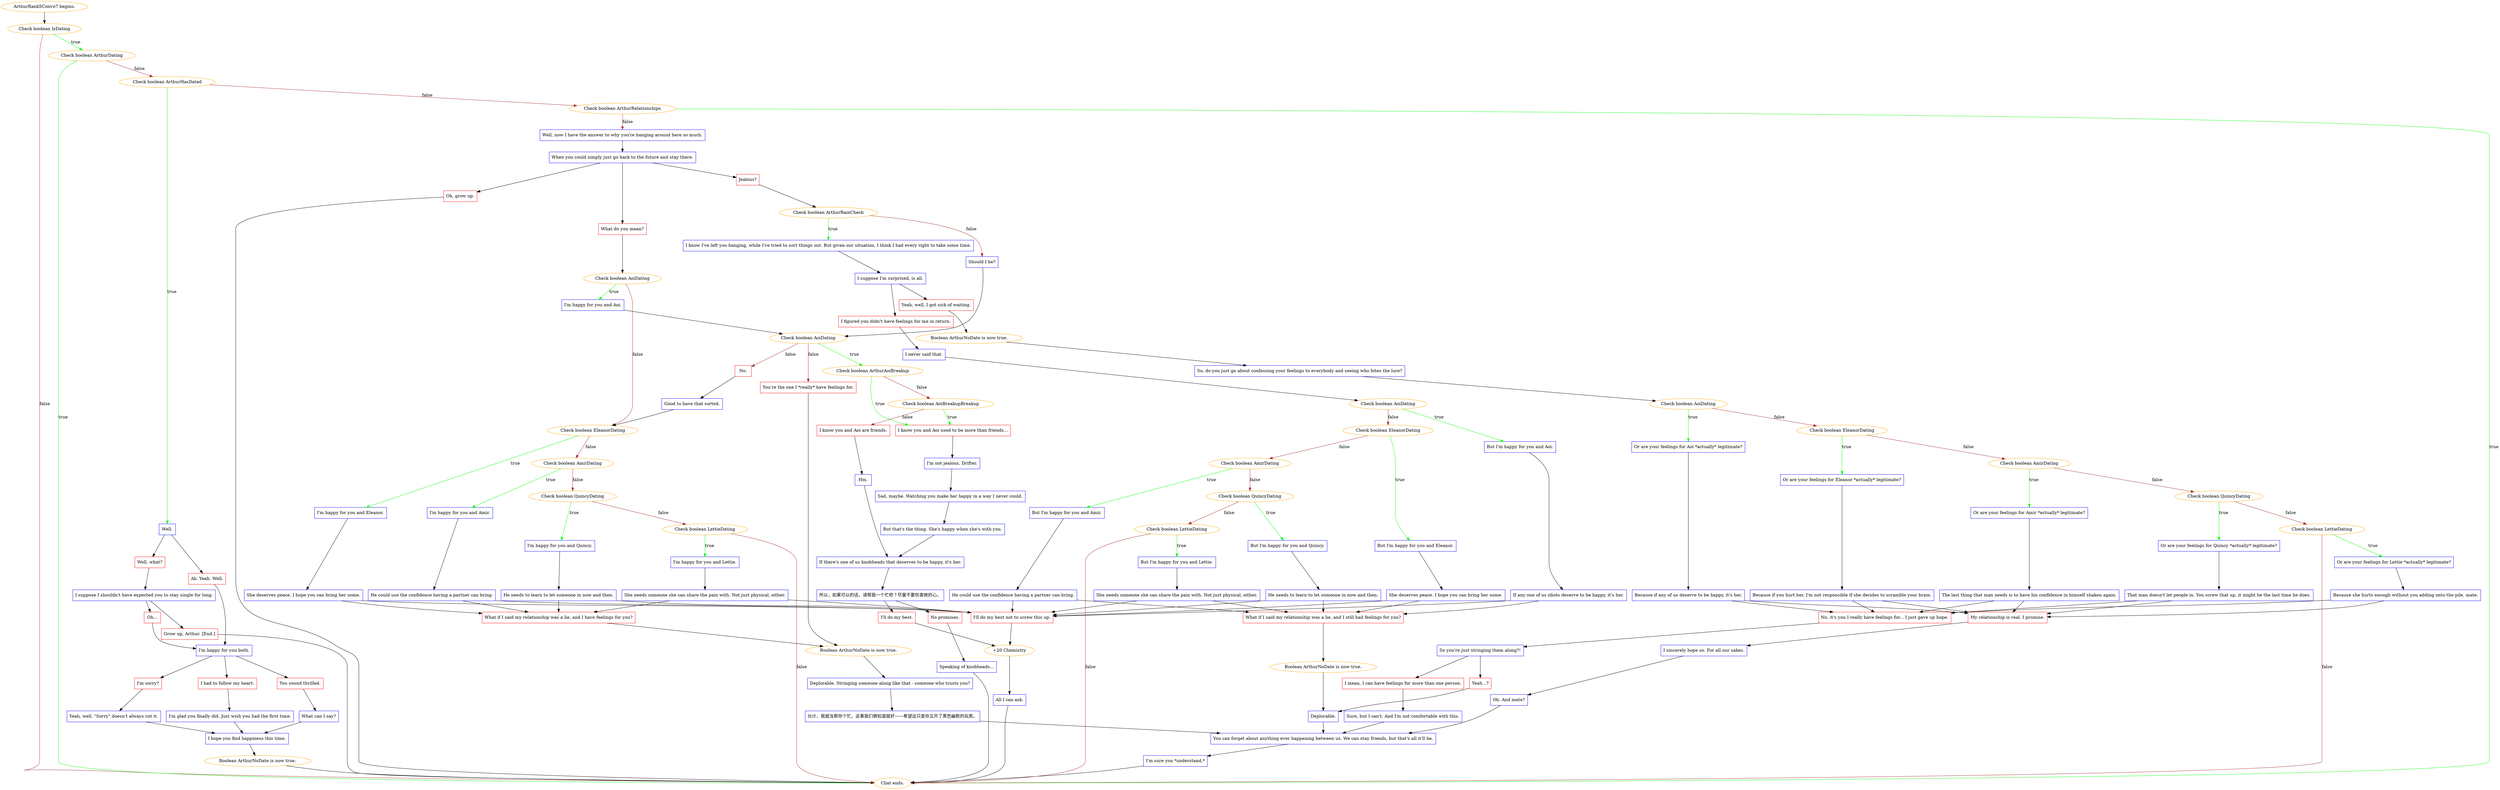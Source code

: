 digraph {
	"ArthurRank5Convo7 begins." [color=orange];
		"ArthurRank5Convo7 begins." -> j3911935762;
	j3911935762 [label="Check boolean IsDating",color=orange];
		j3911935762 -> j1255388629 [label=true,color=green];
		j3911935762 -> "Chat ends." [label=false,color=brown];
	j1255388629 [label="Check boolean ArthurDating",color=orange];
		j1255388629 -> "Chat ends." [label=true,color=green];
		j1255388629 -> j2974354709 [label=false,color=brown];
	"Chat ends." [color=orange];
	j2974354709 [label="Check boolean ArthurHasDated",color=orange];
		j2974354709 -> j323444147 [label=true,color=green];
		j2974354709 -> j3018740518 [label=false,color=brown];
	j323444147 [label="Well.",shape=box,color=blue];
		j323444147 -> j3231080057;
		j323444147 -> j3783438678;
	j3018740518 [label="Check boolean ArthurRelationships",color=orange];
		j3018740518 -> "Chat ends." [label=true,color=green];
		j3018740518 -> j26162231 [label=false,color=brown];
	j3231080057 [label="Well, what?",shape=box,color=red];
		j3231080057 -> j463475729;
	j3783438678 [label="Ah. Yeah. Well.",shape=box,color=red];
		j3783438678 -> j1087333725;
	j26162231 [label="Well, now I have the answer to why you're hanging around here so much.",shape=box,color=blue];
		j26162231 -> j1815217163;
	j463475729 [label="I suppose I shouldn't have expected you to stay single for long.",shape=box,color=blue];
		j463475729 -> j4198982627;
		j463475729 -> j618689988;
	j1087333725 [label="I'm happy for you both.",shape=box,color=blue];
		j1087333725 -> j1062521591;
		j1087333725 -> j2928340350;
		j1087333725 -> j1922475774;
	j1815217163 [label="When you could simply just go back to the future and stay there.",shape=box,color=blue];
		j1815217163 -> j227327119;
		j1815217163 -> j2156055770;
		j1815217163 -> j151920823;
	j4198982627 [label="Grow up, Arthur. [End.]",shape=box,color=red];
		j4198982627 -> "Chat ends.";
	j618689988 [label="Oh...",shape=box,color=red];
		j618689988 -> j1087333725;
	j1062521591 [label="You sound thrilled.",shape=box,color=red];
		j1062521591 -> j473641306;
	j2928340350 [label="I'm sorry?",shape=box,color=red];
		j2928340350 -> j2101633171;
	j1922475774 [label="I had to follow my heart.",shape=box,color=red];
		j1922475774 -> j454084028;
	j227327119 [label="Oh, grow up.",shape=box,color=red];
		j227327119 -> "Chat ends.";
	j2156055770 [label="Jealous?",shape=box,color=red];
		j2156055770 -> j2058511648;
	j151920823 [label="What do you mean?",shape=box,color=red];
		j151920823 -> j3561389187;
	j473641306 [label="What can I say?",shape=box,color=blue];
		j473641306 -> j228023576;
	j2101633171 [label="Yeah, well. \"Sorry\" doesn't always cut it.",shape=box,color=blue];
		j2101633171 -> j228023576;
	j454084028 [label="I'm glad you finally did. Just wish you had the first time.",shape=box,color=blue];
		j454084028 -> j228023576;
	j2058511648 [label="Check boolean ArthurRainCheck",color=orange];
		j2058511648 -> j172795182 [label=true,color=green];
		j2058511648 -> j2472178877 [label=false,color=brown];
	j3561389187 [label="Check boolean AoiDating",color=orange];
		j3561389187 -> j2594502674 [label=true,color=green];
		j3561389187 -> j1406289669 [label=false,color=brown];
	j228023576 [label="I hope you find happiness this time.",shape=box,color=blue];
		j228023576 -> j1099259750;
	j172795182 [label="I know I've left you hanging, while I've tried to sort things out. But given our situation, I think I had every right to take some time.",shape=box,color=blue];
		j172795182 -> j3463566060;
	j2472178877 [label="Should I be?",shape=box,color=blue];
		j2472178877 -> j348919812;
	j2594502674 [label="I'm happy for you and Aoi.",shape=box,color=blue];
		j2594502674 -> j348919812;
	j1406289669 [label="Check boolean EleanorDating",color=orange];
		j1406289669 -> j195546541 [label=true,color=green];
		j1406289669 -> j4136872908 [label=false,color=brown];
	j1099259750 [label="Boolean ArthurNoDate is now true.",color=orange];
		j1099259750 -> "Chat ends.";
	j3463566060 [label="I suppose I'm surprised, is all.",shape=box,color=blue];
		j3463566060 -> j3289719868;
		j3463566060 -> j2124849841;
	j348919812 [label="Check boolean AoiDating",color=orange];
		j348919812 -> j1397584998 [label=true,color=green];
		j348919812 -> j2847460936 [label=false,color=brown];
		j348919812 -> j502837221 [label=false,color=brown];
	j195546541 [label="I'm happy for you and Eleanor.",shape=box,color=blue];
		j195546541 -> j532344388;
	j4136872908 [label="Check boolean AmirDating",color=orange];
		j4136872908 -> j38904514 [label=true,color=green];
		j4136872908 -> j1375790236 [label=false,color=brown];
	j3289719868 [label="I figured you didn't have feelings for me in return.",shape=box,color=red];
		j3289719868 -> j1147174160;
	j2124849841 [label="Yeah, well, I got sick of waiting.",shape=box,color=red];
		j2124849841 -> j3633802879;
	j1397584998 [label="Check boolean ArthurAoiBreakup",color=orange];
		j1397584998 -> j1621939701 [label=true,color=green];
		j1397584998 -> j1708224800 [label=false,color=brown];
	j2847460936 [label="No.",shape=box,color=red];
		j2847460936 -> j1927563848;
	j502837221 [label="You're the one I *really* have feelings for.",shape=box,color=red];
		j502837221 -> j889215331;
	j532344388 [label="She deserves peace. I hope you can bring her some.",shape=box,color=blue];
		j532344388 -> j2579660951;
		j532344388 -> j2491694838;
	j38904514 [label="I'm happy for you and Amir.",shape=box,color=blue];
		j38904514 -> j1489820654;
	j1375790236 [label="Check boolean QuincyDating",color=orange];
		j1375790236 -> j4055519709 [label=true,color=green];
		j1375790236 -> j1522251994 [label=false,color=brown];
	j1147174160 [label="I never said that.",shape=box,color=blue];
		j1147174160 -> j1942214325;
	j3633802879 [label="Boolean ArthurNoDate is now true.",color=orange];
		j3633802879 -> j2614396109;
	j1621939701 [label="I know you and Aoi used to be more than friends...",shape=box,color=red];
		j1621939701 -> j1404679808;
	j1708224800 [label="Check boolean AoiBreakupBreakup",color=orange];
		j1708224800 -> j1621939701 [label=true,color=green];
		j1708224800 -> j2611170537 [label=false,color=brown];
	j1927563848 [label="Good to have that sorted.",shape=box,color=blue];
		j1927563848 -> j1406289669;
	j889215331 [label="Boolean ArthurNoDate is now true.",color=orange];
		j889215331 -> j3079185064;
	j2579660951 [label="I'll do my best not to screw this up.",shape=box,color=red];
		j2579660951 -> j3098934868;
	j2491694838 [label="What if I said my relationship was a lie, and I have feelings for you?",shape=box,color=red];
		j2491694838 -> j889215331;
	j1489820654 [label="He could use the confidence having a partner can bring.",shape=box,color=blue];
		j1489820654 -> j2491694838;
		j1489820654 -> j2579660951;
	j4055519709 [label="I'm happy for you and Quincy.",shape=box,color=blue];
		j4055519709 -> j2473725614;
	j1522251994 [label="Check boolean LettieDating",color=orange];
		j1522251994 -> j2106729163 [label=true,color=green];
		j1522251994 -> "Chat ends." [label=false,color=brown];
	j1942214325 [label="Check boolean AoiDating",color=orange];
		j1942214325 -> j3872640790 [label=true,color=green];
		j1942214325 -> j2572919493 [label=false,color=brown];
	j2614396109 [label="So, do you just go about confessing your feelings to everybody and seeing who bites the lure?",shape=box,color=blue];
		j2614396109 -> j4292109697;
	j1404679808 [label="I'm not jealous, Drifter.",shape=box,color=blue];
		j1404679808 -> j1544794253;
	j2611170537 [label="I know you and Aoi are friends.",shape=box,color=red];
		j2611170537 -> j2614190502;
	j3079185064 [label="Deplorable. Stringing someone along like that - someone who trusts you?",shape=box,color=blue];
		j3079185064 -> j1874883488;
	j3098934868 [label="+20 Chemistry",color=orange];
		j3098934868 -> j2800077666;
	j2473725614 [label="He needs to learn to let someone in now and then.",shape=box,color=blue];
		j2473725614 -> j2491694838;
		j2473725614 -> j2579660951;
	j2106729163 [label="I'm happy for you and Lettie.",shape=box,color=blue];
		j2106729163 -> j684794418;
	j3872640790 [label="But I'm happy for you and Aoi.",shape=box,color=blue];
		j3872640790 -> j2120551586;
	j2572919493 [label="Check boolean EleanorDating",color=orange];
		j2572919493 -> j4083151439 [label=true,color=green];
		j2572919493 -> j300039392 [label=false,color=brown];
	j4292109697 [label="Check boolean AoiDating",color=orange];
		j4292109697 -> j2859548184 [label=true,color=green];
		j4292109697 -> j3996386099 [label=false,color=brown];
	j1544794253 [label="Sad, maybe. Watching you make her happy in a way I never could.",shape=box,color=blue];
		j1544794253 -> j2644152980;
	j2614190502 [label="Hm.",shape=box,color=blue];
		j2614190502 -> j2611826338;
	j1874883488 [label="伙计，我就当帮你个忙，这事我们俩知道就好——希望这只是你又开了黑色幽默的玩笑。",shape=box,color=blue];
		j1874883488 -> j2707757052;
	j2800077666 [label="All I can ask.",shape=box,color=blue];
		j2800077666 -> "Chat ends.";
	j684794418 [label="She needs someone she can share the pain with. Not just physical, either.",shape=box,color=blue];
		j684794418 -> j2491694838;
		j684794418 -> j2579660951;
	j2120551586 [label="If any one of us idiots deserve to be happy, it's her.",shape=box,color=blue];
		j2120551586 -> j2579660951;
		j2120551586 -> j2907769608;
	j4083151439 [label="But I'm happy for you and Eleanor.",shape=box,color=blue];
		j4083151439 -> j2888204336;
	j300039392 [label="Check boolean AmirDating",color=orange];
		j300039392 -> j4238865941 [label=true,color=green];
		j300039392 -> j4146447091 [label=false,color=brown];
	j2859548184 [label="Or are your feelings for Aoi *actually* legitimate?",shape=box,color=blue];
		j2859548184 -> j555650378;
	j3996386099 [label="Check boolean EleanorDating",color=orange];
		j3996386099 -> j2268282637 [label=true,color=green];
		j3996386099 -> j889987911 [label=false,color=brown];
	j2644152980 [label="But that's the thing. She's happy when she's with you.",shape=box,color=blue];
		j2644152980 -> j2611826338;
	j2611826338 [label="If there's one of us knobheads that deserves to be happy, it's her.",shape=box,color=blue];
		j2611826338 -> j3963246868;
	j2707757052 [label="You can forget about anything ever happening between us. We can stay friends, but that's all it'll be.",shape=box,color=blue];
		j2707757052 -> j669497202;
	j2907769608 [label="What if I said my relationship was a lie, and I still had feelings for you?",shape=box,color=red];
		j2907769608 -> j1517371593;
	j2888204336 [label="She deserves peace. I hope you can bring her some.",shape=box,color=blue];
		j2888204336 -> j2907769608;
		j2888204336 -> j2579660951;
	j4238865941 [label="But I'm happy for you and Amir.",shape=box,color=blue];
		j4238865941 -> j2668315597;
	j4146447091 [label="Check boolean QuincyDating",color=orange];
		j4146447091 -> j1975166766 [label=true,color=green];
		j4146447091 -> j3186344183 [label=false,color=brown];
	j555650378 [label="Because if any of us deserve to be happy, it's her.",shape=box,color=blue];
		j555650378 -> j3627638121;
		j555650378 -> j3746102330;
	j2268282637 [label="Or are your feelings for Eleanor *actually* legitimate?",shape=box,color=blue];
		j2268282637 -> j2453957469;
	j889987911 [label="Check boolean AmirDating",color=orange];
		j889987911 -> j1395168121 [label=true,color=green];
		j889987911 -> j703794306 [label=false,color=brown];
	j3963246868 [label="所以，如果可以的话，请帮我一个忙吧？尽量不要伤害她的心。",shape=box,color=blue];
		j3963246868 -> j1076866623;
		j3963246868 -> j3411121589;
	j669497202 [label="I'm sure you *understand.*",shape=box,color=blue];
		j669497202 -> "Chat ends.";
	j1517371593 [label="Boolean ArthurNoDate is now true.",color=orange];
		j1517371593 -> j3210874705;
	j2668315597 [label="He could use the confidence having a partner can bring.",shape=box,color=blue];
		j2668315597 -> j2579660951;
		j2668315597 -> j2907769608;
	j1975166766 [label="But I'm happy for you and Quincy.",shape=box,color=blue];
		j1975166766 -> j532347088;
	j3186344183 [label="Check boolean LettieDating",color=orange];
		j3186344183 -> j1880240114 [label=true,color=green];
		j3186344183 -> "Chat ends." [label=false,color=brown];
	j3627638121 [label="No, it's you I really have feelings for... I just gave up hope.",shape=box,color=red];
		j3627638121 -> j3432171734;
	j3746102330 [label="My relationship is real. I promise.",shape=box,color=red];
		j3746102330 -> j4096943894;
	j2453957469 [label="Because if you hurt her, I'm not responsible if she decides to scramble your brain.",shape=box,color=blue];
		j2453957469 -> j3627638121;
		j2453957469 -> j3746102330;
	j1395168121 [label="Or are your feelings for Amir *actually* legitimate?",shape=box,color=blue];
		j1395168121 -> j4132199478;
	j703794306 [label="Check boolean QuincyDating",color=orange];
		j703794306 -> j944722309 [label=true,color=green];
		j703794306 -> j187316952 [label=false,color=brown];
	j1076866623 [label="I'll do my best.",shape=box,color=red];
		j1076866623 -> j3098934868;
	j3411121589 [label="No promises.",shape=box,color=red];
		j3411121589 -> j4120483777;
	j3210874705 [label="Deplorable.",shape=box,color=blue];
		j3210874705 -> j2707757052;
	j532347088 [label="He needs to learn to let someone in now and then.",shape=box,color=blue];
		j532347088 -> j2579660951;
		j532347088 -> j2907769608;
	j1880240114 [label="But I'm happy for you and Lettie.",shape=box,color=blue];
		j1880240114 -> j1602114056;
	j3432171734 [label="So you're just stringing them along?!",shape=box,color=blue];
		j3432171734 -> j67939852;
		j3432171734 -> j1615894525;
	j4096943894 [label="I sincerely hope so. For all our sakes.",shape=box,color=blue];
		j4096943894 -> j3545617326;
	j4132199478 [label="The last thing that man needs is to have his confidence in himself shaken again.",shape=box,color=blue];
		j4132199478 -> j3627638121;
		j4132199478 -> j3746102330;
	j944722309 [label="Or are your feelings for Quincy *actually* legitimate?",shape=box,color=blue];
		j944722309 -> j990232355;
	j187316952 [label="Check boolean LettieDating",color=orange];
		j187316952 -> j4268201546 [label=true,color=green];
		j187316952 -> "Chat ends." [label=false,color=brown];
	j4120483777 [label="Speaking of knobheads...",shape=box,color=blue];
		j4120483777 -> "Chat ends.";
	j1602114056 [label="She needs someone she can share the pain with. Not just physical, either.",shape=box,color=blue];
		j1602114056 -> j2579660951;
		j1602114056 -> j2907769608;
	j67939852 [label="Yeah...?",shape=box,color=red];
		j67939852 -> j3210874705;
	j1615894525 [label="I mean, I can have feelings for more than one person.",shape=box,color=red];
		j1615894525 -> j3253992993;
	j3545617326 [label="Oh. And mate?",shape=box,color=blue];
		j3545617326 -> j2707757052;
	j990232355 [label="That man doesn't let people in. You screw that up, it might be the last time he does.",shape=box,color=blue];
		j990232355 -> j3627638121;
		j990232355 -> j3746102330;
	j4268201546 [label="Or are your feelings for Lettie *actually* legitimate?",shape=box,color=blue];
		j4268201546 -> j1053719652;
	j3253992993 [label="Sure, but I can't. And I'm not comfortable with this.",shape=box,color=blue];
		j3253992993 -> j2707757052;
	j1053719652 [label="Because she hurts enough without you adding onto the pile, mate.",shape=box,color=blue];
		j1053719652 -> j3627638121;
		j1053719652 -> j3746102330;
}